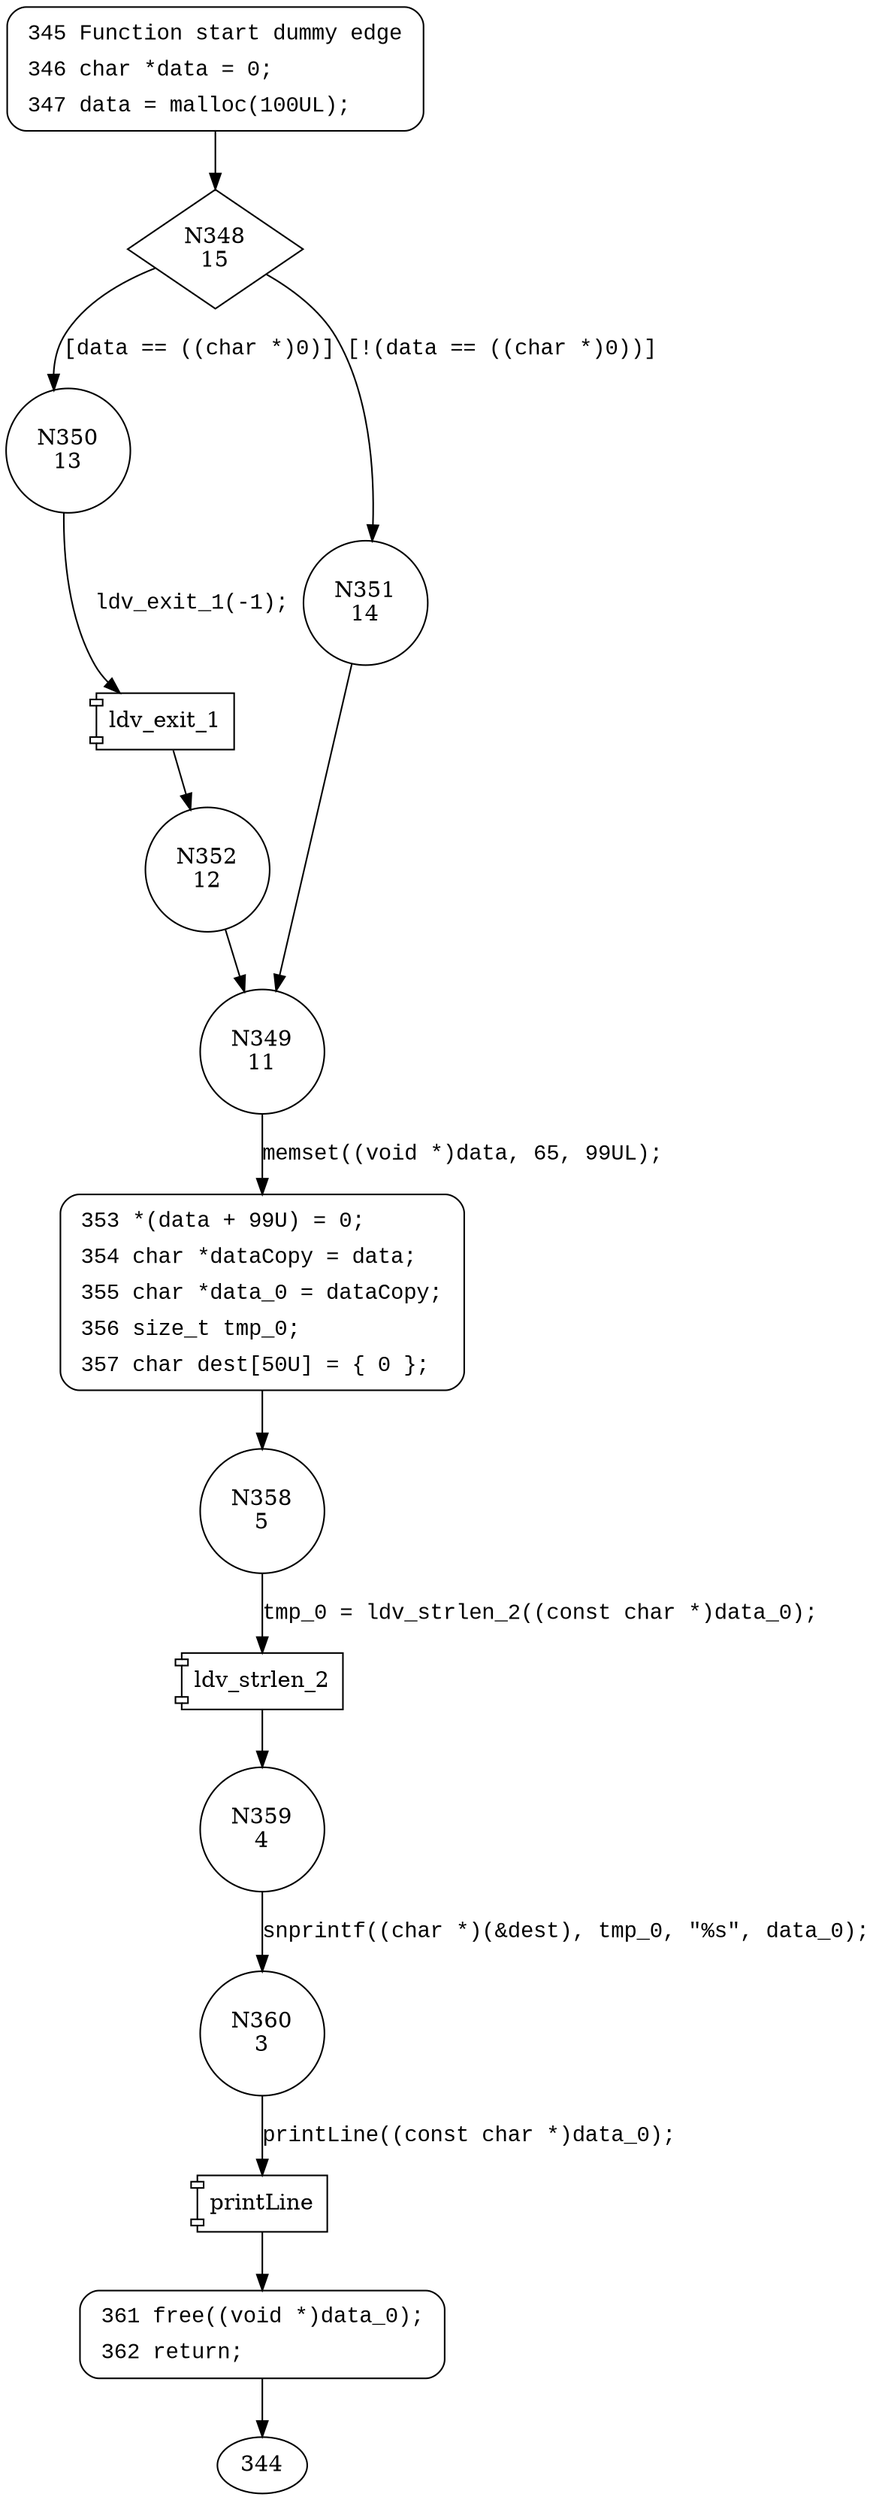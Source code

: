 digraph CWE122_Heap_Based_Buffer_Overflow__c_CWE806_char_snprintf_31_bad {
348 [shape="diamond" label="N348\n15"]
350 [shape="circle" label="N350\n13"]
351 [shape="circle" label="N351\n14"]
349 [shape="circle" label="N349\n11"]
353 [shape="circle" label="N353\n10"]
358 [shape="circle" label="N358\n5"]
359 [shape="circle" label="N359\n4"]
360 [shape="circle" label="N360\n3"]
361 [shape="circle" label="N361\n2"]
352 [shape="circle" label="N352\n12"]
345 [style="filled,bold" penwidth="1" fillcolor="white" fontname="Courier New" shape="Mrecord" label=<<table border="0" cellborder="0" cellpadding="3" bgcolor="white"><tr><td align="right">345</td><td align="left">Function start dummy edge</td></tr><tr><td align="right">346</td><td align="left">char *data = 0;</td></tr><tr><td align="right">347</td><td align="left">data = malloc(100UL);</td></tr></table>>]
345 -> 348[label=""]
353 [style="filled,bold" penwidth="1" fillcolor="white" fontname="Courier New" shape="Mrecord" label=<<table border="0" cellborder="0" cellpadding="3" bgcolor="white"><tr><td align="right">353</td><td align="left">*(data + 99U) = 0;</td></tr><tr><td align="right">354</td><td align="left">char *dataCopy = data;</td></tr><tr><td align="right">355</td><td align="left">char *data_0 = dataCopy;</td></tr><tr><td align="right">356</td><td align="left">size_t tmp_0;</td></tr><tr><td align="right">357</td><td align="left">char dest[50U] = &#123; 0 &#125;;</td></tr></table>>]
353 -> 358[label=""]
361 [style="filled,bold" penwidth="1" fillcolor="white" fontname="Courier New" shape="Mrecord" label=<<table border="0" cellborder="0" cellpadding="3" bgcolor="white"><tr><td align="right">361</td><td align="left">free((void *)data_0);</td></tr><tr><td align="right">362</td><td align="left">return;</td></tr></table>>]
361 -> 344[label=""]
348 -> 350 [label="[data == ((char *)0)]" fontname="Courier New"]
348 -> 351 [label="[!(data == ((char *)0))]" fontname="Courier New"]
349 -> 353 [label="memset((void *)data, 65, 99UL);" fontname="Courier New"]
100027 [shape="component" label="ldv_strlen_2"]
358 -> 100027 [label="tmp_0 = ldv_strlen_2((const char *)data_0);" fontname="Courier New"]
100027 -> 359 [label="" fontname="Courier New"]
100028 [shape="component" label="printLine"]
360 -> 100028 [label="printLine((const char *)data_0);" fontname="Courier New"]
100028 -> 361 [label="" fontname="Courier New"]
100029 [shape="component" label="ldv_exit_1"]
350 -> 100029 [label="ldv_exit_1(-1);" fontname="Courier New"]
100029 -> 352 [label="" fontname="Courier New"]
351 -> 349 [label="" fontname="Courier New"]
359 -> 360 [label="snprintf((char *)(&dest), tmp_0, \"%s\", data_0);" fontname="Courier New"]
352 -> 349 [label="" fontname="Courier New"]
}